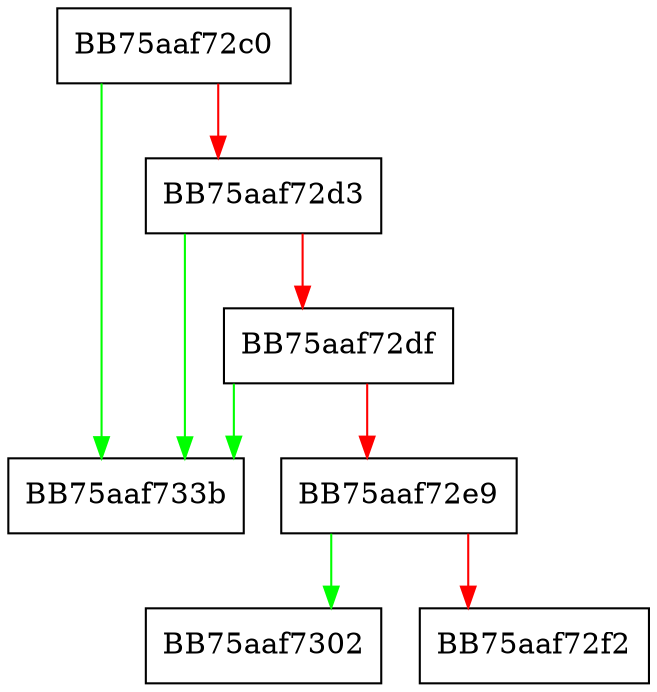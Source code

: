 digraph mp_lua_api_GetPEBAddress {
  node [shape="box"];
  graph [splines=ortho];
  BB75aaf72c0 -> BB75aaf733b [color="green"];
  BB75aaf72c0 -> BB75aaf72d3 [color="red"];
  BB75aaf72d3 -> BB75aaf733b [color="green"];
  BB75aaf72d3 -> BB75aaf72df [color="red"];
  BB75aaf72df -> BB75aaf733b [color="green"];
  BB75aaf72df -> BB75aaf72e9 [color="red"];
  BB75aaf72e9 -> BB75aaf7302 [color="green"];
  BB75aaf72e9 -> BB75aaf72f2 [color="red"];
}